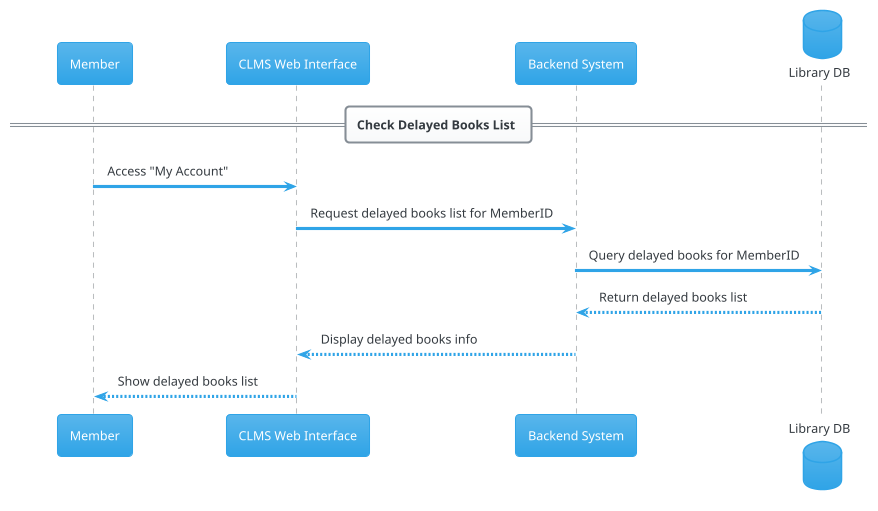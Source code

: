 @startuml
!theme cerulean

participant Member as member
participant "CLMS Web Interface" as web
participant "Backend System" as backend
database "Library DB" as db

== Check Delayed Books List ==
member -> web : Access "My Account"
web -> backend : Request delayed books list for MemberID
backend -> db : Query delayed books for MemberID
db --> backend : Return delayed books list
backend --> web : Display delayed books info
web --> member : Show delayed books list

@enduml